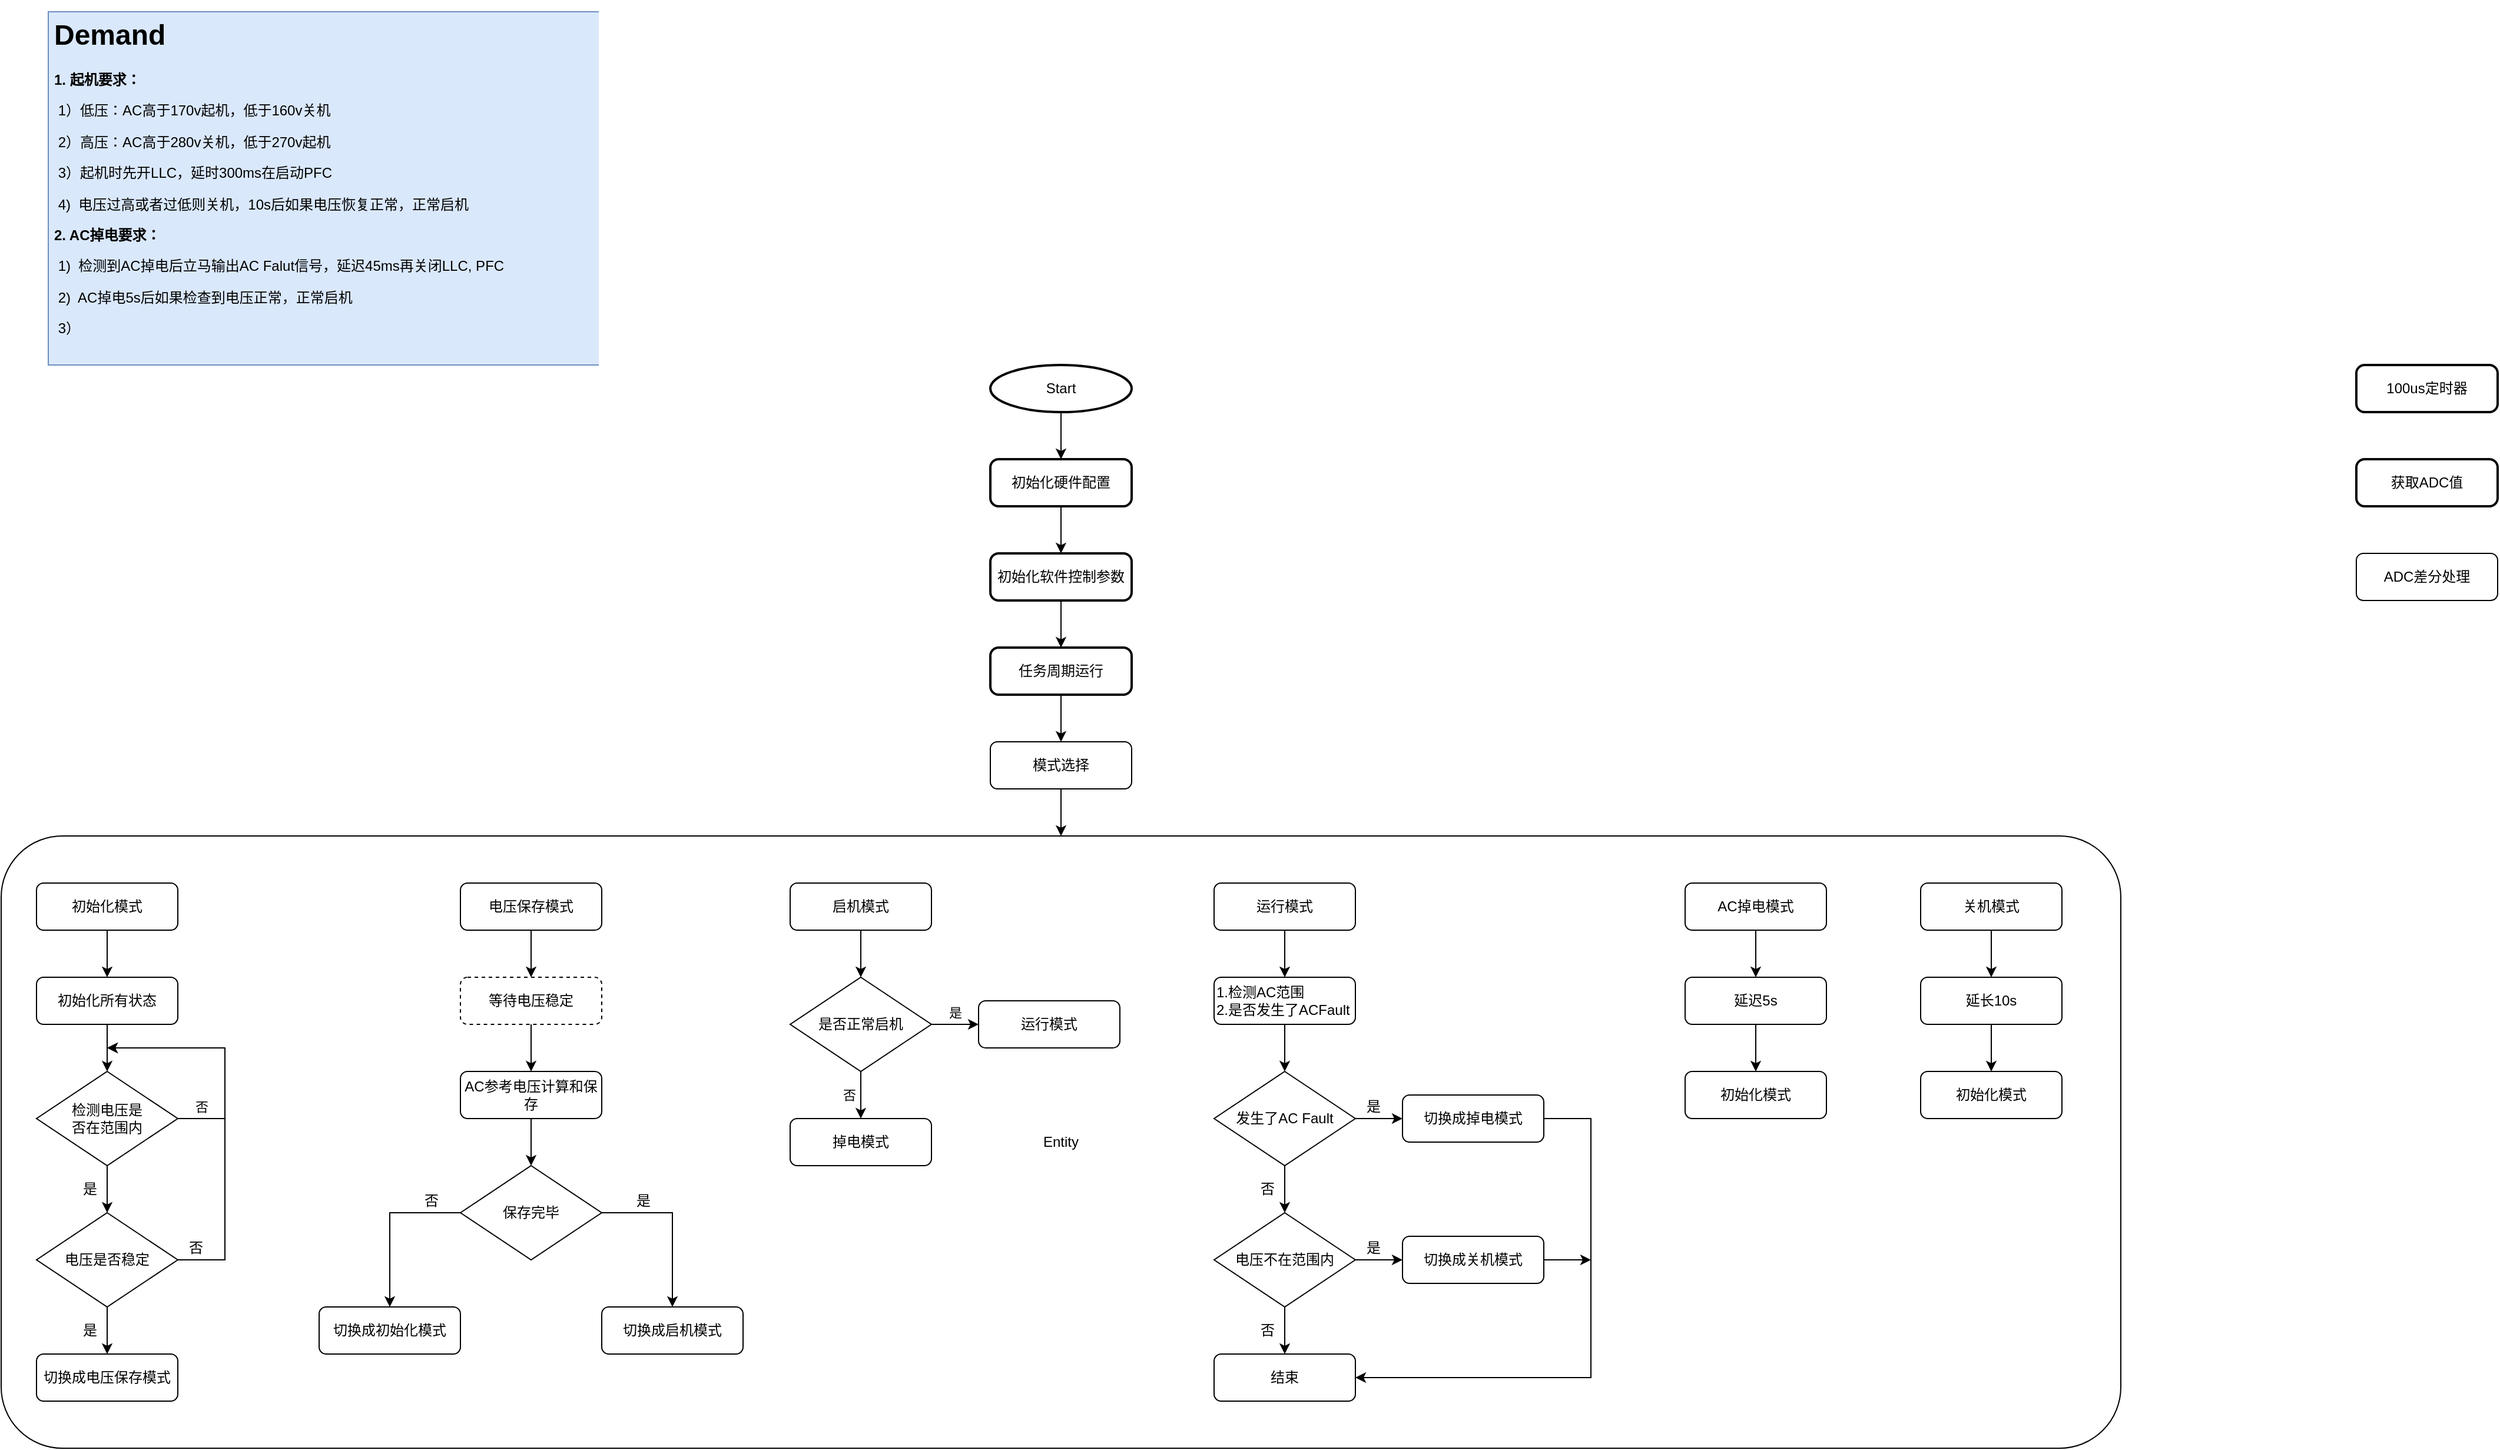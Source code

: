 <mxfile version="14.9.4" type="github">
  <diagram id="FkdGeQBSonSTlXjmpzyH" name="第 1 页">
    <mxGraphModel dx="2222" dy="1572" grid="1" gridSize="10" guides="1" tooltips="1" connect="1" arrows="1" fold="1" page="0" pageScale="1" pageWidth="827" pageHeight="1169" math="0" shadow="0">
      <root>
        <mxCell id="0" />
        <mxCell id="1" parent="0" />
        <mxCell id="m8ClAyKZfbKNbTJmOmOb-88" value="" style="edgeStyle=orthogonalEdgeStyle;rounded=0;orthogonalLoop=1;jettySize=auto;html=1;" edge="1" parent="1" source="m8ClAyKZfbKNbTJmOmOb-1" target="m8ClAyKZfbKNbTJmOmOb-4">
          <mxGeometry relative="1" as="geometry" />
        </mxCell>
        <mxCell id="m8ClAyKZfbKNbTJmOmOb-1" value="Start" style="strokeWidth=2;html=1;shape=mxgraph.flowchart.start_1;whiteSpace=wrap;" vertex="1" parent="1">
          <mxGeometry x="200" y="-160" width="120" height="40" as="geometry" />
        </mxCell>
        <mxCell id="m8ClAyKZfbKNbTJmOmOb-3" value="&lt;h1&gt;Demand&lt;/h1&gt;&lt;p&gt;&lt;b&gt;1.&amp;nbsp;起机要求：&lt;/b&gt;&lt;/p&gt;&lt;p&gt;&lt;span&gt;&lt;span style=&quot;white-space: pre&quot;&gt;	&lt;/span&gt;1）低压：AC高于170v起机，低于160v关机&lt;/span&gt;&lt;/p&gt;&lt;p&gt;&lt;span&gt;&lt;span style=&quot;white-space: pre&quot;&gt;	&lt;/span&gt;2）高压：AC高于280v关机，低于270v起机&lt;/span&gt;&lt;/p&gt;&lt;p&gt;&lt;span&gt;&lt;span style=&quot;white-space: pre&quot;&gt;	&lt;/span&gt;3）起机时先开LLC，延时300ms在启动PFC&lt;br&gt;&lt;/span&gt;&lt;/p&gt;&lt;p&gt;&lt;span&gt;&lt;span style=&quot;white-space: pre&quot;&gt;	&lt;/span&gt;4)&amp;nbsp; 电压过高或者过低则关机，10s后如果电压恢复正常，正常启机&lt;br&gt;&lt;/span&gt;&lt;/p&gt;&lt;p&gt;&lt;span&gt;&lt;b&gt;2. AC掉电要求：&lt;/b&gt;&lt;/span&gt;&lt;/p&gt;&lt;p&gt;&lt;span&gt;&lt;span style=&quot;white-space: pre&quot;&gt;&lt;span style=&quot;white-space: pre&quot;&gt;	&lt;/span&gt;1)  检测到AC掉电后立马输出AC Falut信号，延迟45ms再关闭LLC, PFC	&lt;/span&gt;&lt;br&gt;&lt;/span&gt;&lt;/p&gt;&lt;p&gt;&lt;span&gt;&lt;span style=&quot;white-space: pre&quot;&gt;	&lt;/span&gt;2)&amp;nbsp; AC掉电5s后如果检查到电压正常，正常启机&lt;br&gt;&lt;/span&gt;&lt;/p&gt;&lt;p&gt;&lt;span&gt;&lt;span style=&quot;white-space: pre&quot;&gt;	&lt;/span&gt;3）&lt;br&gt;&lt;/span&gt;&lt;/p&gt;" style="text;html=1;strokeColor=#6c8ebf;fillColor=#dae8fc;spacing=5;spacingTop=-20;whiteSpace=wrap;overflow=hidden;rounded=0;" vertex="1" parent="1">
          <mxGeometry x="-600" y="-460" width="500" height="300" as="geometry" />
        </mxCell>
        <mxCell id="m8ClAyKZfbKNbTJmOmOb-89" value="" style="edgeStyle=orthogonalEdgeStyle;rounded=0;orthogonalLoop=1;jettySize=auto;html=1;" edge="1" parent="1" source="m8ClAyKZfbKNbTJmOmOb-4" target="m8ClAyKZfbKNbTJmOmOb-5">
          <mxGeometry relative="1" as="geometry" />
        </mxCell>
        <mxCell id="m8ClAyKZfbKNbTJmOmOb-4" value="初始化硬件配置" style="rounded=1;whiteSpace=wrap;html=1;absoluteArcSize=1;arcSize=14;strokeWidth=2;" vertex="1" parent="1">
          <mxGeometry x="200" y="-80" width="120" height="40" as="geometry" />
        </mxCell>
        <mxCell id="m8ClAyKZfbKNbTJmOmOb-90" value="" style="edgeStyle=orthogonalEdgeStyle;rounded=0;orthogonalLoop=1;jettySize=auto;html=1;" edge="1" parent="1" source="m8ClAyKZfbKNbTJmOmOb-5" target="m8ClAyKZfbKNbTJmOmOb-6">
          <mxGeometry relative="1" as="geometry" />
        </mxCell>
        <mxCell id="m8ClAyKZfbKNbTJmOmOb-5" value="初始化软件控制参数" style="rounded=1;whiteSpace=wrap;html=1;absoluteArcSize=1;arcSize=14;strokeWidth=2;" vertex="1" parent="1">
          <mxGeometry x="200" width="120" height="40" as="geometry" />
        </mxCell>
        <mxCell id="m8ClAyKZfbKNbTJmOmOb-91" value="" style="edgeStyle=orthogonalEdgeStyle;rounded=0;orthogonalLoop=1;jettySize=auto;html=1;" edge="1" parent="1" source="m8ClAyKZfbKNbTJmOmOb-6" target="m8ClAyKZfbKNbTJmOmOb-33">
          <mxGeometry relative="1" as="geometry" />
        </mxCell>
        <mxCell id="m8ClAyKZfbKNbTJmOmOb-6" value="任务周期运行" style="rounded=1;whiteSpace=wrap;html=1;absoluteArcSize=1;arcSize=14;strokeWidth=2;" vertex="1" parent="1">
          <mxGeometry x="200" y="80" width="120" height="40" as="geometry" />
        </mxCell>
        <mxCell id="m8ClAyKZfbKNbTJmOmOb-7" value="100us定时器" style="rounded=1;whiteSpace=wrap;html=1;absoluteArcSize=1;arcSize=14;strokeWidth=2;" vertex="1" parent="1">
          <mxGeometry x="1360" y="-160" width="120" height="40" as="geometry" />
        </mxCell>
        <mxCell id="m8ClAyKZfbKNbTJmOmOb-8" value="获取ADC值" style="rounded=1;whiteSpace=wrap;html=1;absoluteArcSize=1;arcSize=14;strokeWidth=2;" vertex="1" parent="1">
          <mxGeometry x="1360" y="-80" width="120" height="40" as="geometry" />
        </mxCell>
        <mxCell id="m8ClAyKZfbKNbTJmOmOb-57" value="" style="edgeStyle=orthogonalEdgeStyle;rounded=0;orthogonalLoop=1;jettySize=auto;html=1;" edge="1" parent="1" source="m8ClAyKZfbKNbTJmOmOb-10" target="m8ClAyKZfbKNbTJmOmOb-52">
          <mxGeometry relative="1" as="geometry" />
        </mxCell>
        <mxCell id="m8ClAyKZfbKNbTJmOmOb-10" value="电压保存模式" style="rounded=1;whiteSpace=wrap;html=1;" vertex="1" parent="1">
          <mxGeometry x="-250" y="280" width="120" height="40" as="geometry" />
        </mxCell>
        <mxCell id="m8ClAyKZfbKNbTJmOmOb-43" value="" style="edgeStyle=orthogonalEdgeStyle;rounded=0;orthogonalLoop=1;jettySize=auto;html=1;" edge="1" parent="1" source="m8ClAyKZfbKNbTJmOmOb-11" target="m8ClAyKZfbKNbTJmOmOb-12">
          <mxGeometry relative="1" as="geometry" />
        </mxCell>
        <mxCell id="m8ClAyKZfbKNbTJmOmOb-11" value="初始化模式" style="rounded=1;whiteSpace=wrap;html=1;" vertex="1" parent="1">
          <mxGeometry x="-610" y="280" width="120" height="40" as="geometry" />
        </mxCell>
        <mxCell id="m8ClAyKZfbKNbTJmOmOb-44" value="" style="edgeStyle=orthogonalEdgeStyle;rounded=0;orthogonalLoop=1;jettySize=auto;html=1;" edge="1" parent="1" source="m8ClAyKZfbKNbTJmOmOb-12" target="m8ClAyKZfbKNbTJmOmOb-41">
          <mxGeometry relative="1" as="geometry" />
        </mxCell>
        <mxCell id="m8ClAyKZfbKNbTJmOmOb-12" value="初始化所有状态" style="rounded=1;whiteSpace=wrap;html=1;" vertex="1" parent="1">
          <mxGeometry x="-610" y="360" width="120" height="40" as="geometry" />
        </mxCell>
        <mxCell id="m8ClAyKZfbKNbTJmOmOb-59" value="" style="edgeStyle=orthogonalEdgeStyle;rounded=0;orthogonalLoop=1;jettySize=auto;html=1;" edge="1" parent="1" source="m8ClAyKZfbKNbTJmOmOb-13" target="m8ClAyKZfbKNbTJmOmOb-53">
          <mxGeometry relative="1" as="geometry" />
        </mxCell>
        <mxCell id="m8ClAyKZfbKNbTJmOmOb-13" value="&lt;span&gt;AC参考电压计算和保存&lt;/span&gt;" style="rounded=1;whiteSpace=wrap;html=1;" vertex="1" parent="1">
          <mxGeometry x="-250" y="440" width="120" height="40" as="geometry" />
        </mxCell>
        <mxCell id="m8ClAyKZfbKNbTJmOmOb-38" value="" style="edgeStyle=orthogonalEdgeStyle;rounded=0;orthogonalLoop=1;jettySize=auto;html=1;" edge="1" parent="1" source="m8ClAyKZfbKNbTJmOmOb-14" target="m8ClAyKZfbKNbTJmOmOb-34">
          <mxGeometry relative="1" as="geometry" />
        </mxCell>
        <mxCell id="m8ClAyKZfbKNbTJmOmOb-14" value="启机模式" style="rounded=1;whiteSpace=wrap;html=1;" vertex="1" parent="1">
          <mxGeometry x="30" y="280" width="120" height="40" as="geometry" />
        </mxCell>
        <mxCell id="m8ClAyKZfbKNbTJmOmOb-15" value="运行模式" style="rounded=1;whiteSpace=wrap;html=1;" vertex="1" parent="1">
          <mxGeometry x="190" y="380" width="120" height="40" as="geometry" />
        </mxCell>
        <mxCell id="m8ClAyKZfbKNbTJmOmOb-18" value="" style="edgeStyle=orthogonalEdgeStyle;rounded=0;orthogonalLoop=1;jettySize=auto;html=1;" edge="1" parent="1" source="m8ClAyKZfbKNbTJmOmOb-16" target="m8ClAyKZfbKNbTJmOmOb-17">
          <mxGeometry relative="1" as="geometry" />
        </mxCell>
        <mxCell id="m8ClAyKZfbKNbTJmOmOb-16" value="AC掉电模式" style="rounded=1;whiteSpace=wrap;html=1;" vertex="1" parent="1">
          <mxGeometry x="790" y="280" width="120" height="40" as="geometry" />
        </mxCell>
        <mxCell id="m8ClAyKZfbKNbTJmOmOb-80" value="" style="edgeStyle=orthogonalEdgeStyle;rounded=0;orthogonalLoop=1;jettySize=auto;html=1;" edge="1" parent="1" source="m8ClAyKZfbKNbTJmOmOb-17" target="m8ClAyKZfbKNbTJmOmOb-78">
          <mxGeometry relative="1" as="geometry" />
        </mxCell>
        <mxCell id="m8ClAyKZfbKNbTJmOmOb-17" value="延迟5s" style="whiteSpace=wrap;html=1;rounded=1;" vertex="1" parent="1">
          <mxGeometry x="790" y="360" width="120" height="40" as="geometry" />
        </mxCell>
        <mxCell id="m8ClAyKZfbKNbTJmOmOb-83" value="" style="edgeStyle=orthogonalEdgeStyle;rounded=0;orthogonalLoop=1;jettySize=auto;html=1;" edge="1" parent="1" source="m8ClAyKZfbKNbTJmOmOb-19" target="m8ClAyKZfbKNbTJmOmOb-20">
          <mxGeometry relative="1" as="geometry" />
        </mxCell>
        <mxCell id="m8ClAyKZfbKNbTJmOmOb-19" value="运行模式" style="rounded=1;whiteSpace=wrap;html=1;" vertex="1" parent="1">
          <mxGeometry x="390" y="280" width="120" height="40" as="geometry" />
        </mxCell>
        <mxCell id="m8ClAyKZfbKNbTJmOmOb-28" style="edgeStyle=orthogonalEdgeStyle;rounded=0;orthogonalLoop=1;jettySize=auto;html=1;exitX=0.5;exitY=1;exitDx=0;exitDy=0;entryX=0.5;entryY=0;entryDx=0;entryDy=0;" edge="1" parent="1" source="m8ClAyKZfbKNbTJmOmOb-20" target="m8ClAyKZfbKNbTJmOmOb-21">
          <mxGeometry relative="1" as="geometry" />
        </mxCell>
        <mxCell id="m8ClAyKZfbKNbTJmOmOb-20" value="1.检测AC范围&lt;br&gt;&lt;div&gt;&lt;span&gt;2.是否发生了ACFault&lt;/span&gt;&lt;/div&gt;" style="rounded=1;whiteSpace=wrap;html=1;align=left;" vertex="1" parent="1">
          <mxGeometry x="390" y="360" width="120" height="40" as="geometry" />
        </mxCell>
        <mxCell id="m8ClAyKZfbKNbTJmOmOb-29" style="edgeStyle=orthogonalEdgeStyle;rounded=0;orthogonalLoop=1;jettySize=auto;html=1;exitX=1;exitY=0.5;exitDx=0;exitDy=0;entryX=0;entryY=0.5;entryDx=0;entryDy=0;" edge="1" parent="1" source="m8ClAyKZfbKNbTJmOmOb-21" target="m8ClAyKZfbKNbTJmOmOb-27">
          <mxGeometry relative="1" as="geometry" />
        </mxCell>
        <mxCell id="m8ClAyKZfbKNbTJmOmOb-30" style="edgeStyle=orthogonalEdgeStyle;rounded=0;orthogonalLoop=1;jettySize=auto;html=1;exitX=0.5;exitY=1;exitDx=0;exitDy=0;entryX=0.5;entryY=0;entryDx=0;entryDy=0;" edge="1" parent="1" source="m8ClAyKZfbKNbTJmOmOb-21" target="m8ClAyKZfbKNbTJmOmOb-26">
          <mxGeometry relative="1" as="geometry" />
        </mxCell>
        <mxCell id="m8ClAyKZfbKNbTJmOmOb-21" value="发生了AC&amp;nbsp;Fault" style="rhombus;whiteSpace=wrap;html=1;" vertex="1" parent="1">
          <mxGeometry x="390" y="440" width="120" height="80" as="geometry" />
        </mxCell>
        <mxCell id="m8ClAyKZfbKNbTJmOmOb-39" style="edgeStyle=orthogonalEdgeStyle;rounded=0;orthogonalLoop=1;jettySize=auto;html=1;exitX=1;exitY=0.5;exitDx=0;exitDy=0;" edge="1" parent="1" source="m8ClAyKZfbKNbTJmOmOb-23">
          <mxGeometry relative="1" as="geometry">
            <mxPoint x="710" y="600" as="targetPoint" />
          </mxGeometry>
        </mxCell>
        <mxCell id="m8ClAyKZfbKNbTJmOmOb-23" value="&lt;span&gt;切换成关机模式&lt;/span&gt;" style="rounded=1;whiteSpace=wrap;html=1;" vertex="1" parent="1">
          <mxGeometry x="550" y="580" width="120" height="40" as="geometry" />
        </mxCell>
        <mxCell id="m8ClAyKZfbKNbTJmOmOb-81" value="" style="edgeStyle=orthogonalEdgeStyle;rounded=0;orthogonalLoop=1;jettySize=auto;html=1;" edge="1" parent="1" source="m8ClAyKZfbKNbTJmOmOb-24" target="m8ClAyKZfbKNbTJmOmOb-25">
          <mxGeometry relative="1" as="geometry" />
        </mxCell>
        <mxCell id="m8ClAyKZfbKNbTJmOmOb-24" value="关机模式" style="rounded=1;whiteSpace=wrap;html=1;" vertex="1" parent="1">
          <mxGeometry x="990" y="280" width="120" height="40" as="geometry" />
        </mxCell>
        <mxCell id="m8ClAyKZfbKNbTJmOmOb-82" value="" style="edgeStyle=orthogonalEdgeStyle;rounded=0;orthogonalLoop=1;jettySize=auto;html=1;" edge="1" parent="1" source="m8ClAyKZfbKNbTJmOmOb-25" target="m8ClAyKZfbKNbTJmOmOb-79">
          <mxGeometry relative="1" as="geometry" />
        </mxCell>
        <mxCell id="m8ClAyKZfbKNbTJmOmOb-25" value="延长10s" style="rounded=1;whiteSpace=wrap;html=1;" vertex="1" parent="1">
          <mxGeometry x="990" y="360" width="120" height="40" as="geometry" />
        </mxCell>
        <mxCell id="m8ClAyKZfbKNbTJmOmOb-31" value="" style="edgeStyle=orthogonalEdgeStyle;rounded=0;orthogonalLoop=1;jettySize=auto;html=1;" edge="1" parent="1" source="m8ClAyKZfbKNbTJmOmOb-26" target="m8ClAyKZfbKNbTJmOmOb-23">
          <mxGeometry relative="1" as="geometry" />
        </mxCell>
        <mxCell id="m8ClAyKZfbKNbTJmOmOb-84" style="edgeStyle=orthogonalEdgeStyle;rounded=0;orthogonalLoop=1;jettySize=auto;html=1;exitX=0.5;exitY=1;exitDx=0;exitDy=0;" edge="1" parent="1" source="m8ClAyKZfbKNbTJmOmOb-26">
          <mxGeometry relative="1" as="geometry">
            <mxPoint x="450" y="680" as="targetPoint" />
          </mxGeometry>
        </mxCell>
        <mxCell id="m8ClAyKZfbKNbTJmOmOb-26" value="电压不在范围内" style="rhombus;whiteSpace=wrap;html=1;" vertex="1" parent="1">
          <mxGeometry x="390" y="560" width="120" height="80" as="geometry" />
        </mxCell>
        <mxCell id="m8ClAyKZfbKNbTJmOmOb-32" style="edgeStyle=orthogonalEdgeStyle;rounded=0;orthogonalLoop=1;jettySize=auto;html=1;exitX=1;exitY=0.5;exitDx=0;exitDy=0;entryX=1;entryY=0.5;entryDx=0;entryDy=0;" edge="1" parent="1" source="m8ClAyKZfbKNbTJmOmOb-27" target="m8ClAyKZfbKNbTJmOmOb-86">
          <mxGeometry relative="1" as="geometry">
            <mxPoint x="710" y="680" as="targetPoint" />
            <Array as="points">
              <mxPoint x="710" y="480" />
              <mxPoint x="710" y="700" />
            </Array>
          </mxGeometry>
        </mxCell>
        <mxCell id="m8ClAyKZfbKNbTJmOmOb-27" value="切换成掉电模式" style="rounded=1;whiteSpace=wrap;html=1;" vertex="1" parent="1">
          <mxGeometry x="550" y="460" width="120" height="40" as="geometry" />
        </mxCell>
        <mxCell id="m8ClAyKZfbKNbTJmOmOb-92" value="" style="edgeStyle=orthogonalEdgeStyle;rounded=0;orthogonalLoop=1;jettySize=auto;html=1;" edge="1" parent="1" source="m8ClAyKZfbKNbTJmOmOb-33" target="m8ClAyKZfbKNbTJmOmOb-87">
          <mxGeometry relative="1" as="geometry" />
        </mxCell>
        <mxCell id="m8ClAyKZfbKNbTJmOmOb-33" value="模式选择" style="rounded=1;whiteSpace=wrap;html=1;" vertex="1" parent="1">
          <mxGeometry x="200" y="160" width="120" height="40" as="geometry" />
        </mxCell>
        <mxCell id="m8ClAyKZfbKNbTJmOmOb-36" value="否" style="edgeStyle=orthogonalEdgeStyle;rounded=0;orthogonalLoop=1;jettySize=auto;html=1;" edge="1" parent="1" source="m8ClAyKZfbKNbTJmOmOb-34" target="m8ClAyKZfbKNbTJmOmOb-35">
          <mxGeometry y="-10" relative="1" as="geometry">
            <mxPoint as="offset" />
          </mxGeometry>
        </mxCell>
        <mxCell id="m8ClAyKZfbKNbTJmOmOb-37" value="是" style="edgeStyle=orthogonalEdgeStyle;rounded=0;orthogonalLoop=1;jettySize=auto;html=1;" edge="1" parent="1" source="m8ClAyKZfbKNbTJmOmOb-34" target="m8ClAyKZfbKNbTJmOmOb-15">
          <mxGeometry y="10" relative="1" as="geometry">
            <mxPoint as="offset" />
          </mxGeometry>
        </mxCell>
        <mxCell id="m8ClAyKZfbKNbTJmOmOb-34" value="是否正常启机" style="rhombus;whiteSpace=wrap;html=1;" vertex="1" parent="1">
          <mxGeometry x="30" y="360" width="120" height="80" as="geometry" />
        </mxCell>
        <mxCell id="m8ClAyKZfbKNbTJmOmOb-35" value="掉电模式" style="rounded=1;whiteSpace=wrap;html=1;" vertex="1" parent="1">
          <mxGeometry x="30" y="480" width="120" height="40" as="geometry" />
        </mxCell>
        <mxCell id="m8ClAyKZfbKNbTJmOmOb-46" style="edgeStyle=orthogonalEdgeStyle;rounded=0;orthogonalLoop=1;jettySize=auto;html=1;exitX=1;exitY=0.5;exitDx=0;exitDy=0;" edge="1" parent="1" source="m8ClAyKZfbKNbTJmOmOb-41">
          <mxGeometry relative="1" as="geometry">
            <mxPoint x="-550" y="420" as="targetPoint" />
            <Array as="points">
              <mxPoint x="-450" y="480" />
              <mxPoint x="-450" y="420" />
            </Array>
          </mxGeometry>
        </mxCell>
        <mxCell id="m8ClAyKZfbKNbTJmOmOb-47" value="否" style="edgeLabel;html=1;align=center;verticalAlign=middle;resizable=0;points=[];" vertex="1" connectable="0" parent="m8ClAyKZfbKNbTJmOmOb-46">
          <mxGeometry x="-0.7" y="-4" relative="1" as="geometry">
            <mxPoint x="-10" y="-14" as="offset" />
          </mxGeometry>
        </mxCell>
        <mxCell id="m8ClAyKZfbKNbTJmOmOb-72" value="" style="edgeStyle=orthogonalEdgeStyle;rounded=0;orthogonalLoop=1;jettySize=auto;html=1;" edge="1" parent="1" source="m8ClAyKZfbKNbTJmOmOb-41" target="m8ClAyKZfbKNbTJmOmOb-70">
          <mxGeometry relative="1" as="geometry" />
        </mxCell>
        <mxCell id="m8ClAyKZfbKNbTJmOmOb-41" value="检测电压是&lt;br&gt;否在范围内" style="rhombus;whiteSpace=wrap;html=1;" vertex="1" parent="1">
          <mxGeometry x="-610" y="440" width="120" height="80" as="geometry" />
        </mxCell>
        <mxCell id="m8ClAyKZfbKNbTJmOmOb-42" value="切换成电压保存模式" style="rounded=1;whiteSpace=wrap;html=1;" vertex="1" parent="1">
          <mxGeometry x="-610" y="680" width="120" height="40" as="geometry" />
        </mxCell>
        <mxCell id="m8ClAyKZfbKNbTJmOmOb-48" value="是" style="text;html=1;align=center;verticalAlign=middle;resizable=0;points=[];autosize=1;strokeColor=none;" vertex="1" parent="1">
          <mxGeometry x="510" y="460" width="30" height="20" as="geometry" />
        </mxCell>
        <mxCell id="m8ClAyKZfbKNbTJmOmOb-49" value="是" style="text;html=1;align=center;verticalAlign=middle;resizable=0;points=[];autosize=1;strokeColor=none;" vertex="1" parent="1">
          <mxGeometry x="510" y="580" width="30" height="20" as="geometry" />
        </mxCell>
        <mxCell id="m8ClAyKZfbKNbTJmOmOb-50" value="否" style="text;html=1;align=center;verticalAlign=middle;resizable=0;points=[];autosize=1;strokeColor=none;" vertex="1" parent="1">
          <mxGeometry x="420" y="530" width="30" height="20" as="geometry" />
        </mxCell>
        <mxCell id="m8ClAyKZfbKNbTJmOmOb-58" value="" style="edgeStyle=orthogonalEdgeStyle;rounded=0;orthogonalLoop=1;jettySize=auto;html=1;" edge="1" parent="1" source="m8ClAyKZfbKNbTJmOmOb-52" target="m8ClAyKZfbKNbTJmOmOb-13">
          <mxGeometry relative="1" as="geometry" />
        </mxCell>
        <mxCell id="m8ClAyKZfbKNbTJmOmOb-52" value="等待电压稳定" style="rounded=1;whiteSpace=wrap;html=1;dashed=1;" vertex="1" parent="1">
          <mxGeometry x="-250" y="360" width="120" height="40" as="geometry" />
        </mxCell>
        <mxCell id="m8ClAyKZfbKNbTJmOmOb-63" style="edgeStyle=orthogonalEdgeStyle;rounded=0;orthogonalLoop=1;jettySize=auto;html=1;exitX=0;exitY=0.5;exitDx=0;exitDy=0;entryX=0.5;entryY=0;entryDx=0;entryDy=0;" edge="1" parent="1" source="m8ClAyKZfbKNbTJmOmOb-53" target="m8ClAyKZfbKNbTJmOmOb-62">
          <mxGeometry relative="1" as="geometry" />
        </mxCell>
        <mxCell id="m8ClAyKZfbKNbTJmOmOb-67" style="edgeStyle=orthogonalEdgeStyle;rounded=0;orthogonalLoop=1;jettySize=auto;html=1;exitX=1;exitY=0.5;exitDx=0;exitDy=0;entryX=0.5;entryY=0;entryDx=0;entryDy=0;" edge="1" parent="1" source="m8ClAyKZfbKNbTJmOmOb-53" target="m8ClAyKZfbKNbTJmOmOb-54">
          <mxGeometry relative="1" as="geometry" />
        </mxCell>
        <mxCell id="m8ClAyKZfbKNbTJmOmOb-53" value="保存完毕" style="rhombus;whiteSpace=wrap;html=1;" vertex="1" parent="1">
          <mxGeometry x="-250" y="520" width="120" height="80" as="geometry" />
        </mxCell>
        <mxCell id="m8ClAyKZfbKNbTJmOmOb-54" value="切换成启机模式" style="rounded=1;whiteSpace=wrap;html=1;" vertex="1" parent="1">
          <mxGeometry x="-130" y="640" width="120" height="40" as="geometry" />
        </mxCell>
        <mxCell id="m8ClAyKZfbKNbTJmOmOb-60" value="是" style="text;html=1;align=center;verticalAlign=middle;resizable=0;points=[];autosize=1;strokeColor=none;" vertex="1" parent="1">
          <mxGeometry x="-110" y="540" width="30" height="20" as="geometry" />
        </mxCell>
        <mxCell id="m8ClAyKZfbKNbTJmOmOb-61" value="否" style="text;html=1;align=center;verticalAlign=middle;resizable=0;points=[];autosize=1;strokeColor=none;" vertex="1" parent="1">
          <mxGeometry x="-290" y="540" width="30" height="20" as="geometry" />
        </mxCell>
        <mxCell id="m8ClAyKZfbKNbTJmOmOb-62" value="切换成初始化模式" style="rounded=1;whiteSpace=wrap;html=1;" vertex="1" parent="1">
          <mxGeometry x="-370" y="640" width="120" height="40" as="geometry" />
        </mxCell>
        <mxCell id="m8ClAyKZfbKNbTJmOmOb-71" value="" style="edgeStyle=orthogonalEdgeStyle;rounded=0;orthogonalLoop=1;jettySize=auto;html=1;" edge="1" parent="1" source="m8ClAyKZfbKNbTJmOmOb-70" target="m8ClAyKZfbKNbTJmOmOb-42">
          <mxGeometry relative="1" as="geometry" />
        </mxCell>
        <mxCell id="m8ClAyKZfbKNbTJmOmOb-73" style="edgeStyle=orthogonalEdgeStyle;rounded=0;orthogonalLoop=1;jettySize=auto;html=1;exitX=1;exitY=0.5;exitDx=0;exitDy=0;" edge="1" parent="1" source="m8ClAyKZfbKNbTJmOmOb-70">
          <mxGeometry relative="1" as="geometry">
            <mxPoint x="-550" y="420" as="targetPoint" />
            <Array as="points">
              <mxPoint x="-450" y="600" />
              <mxPoint x="-450" y="420" />
            </Array>
          </mxGeometry>
        </mxCell>
        <mxCell id="m8ClAyKZfbKNbTJmOmOb-70" value="电压是否稳定" style="rhombus;whiteSpace=wrap;html=1;" vertex="1" parent="1">
          <mxGeometry x="-610" y="560" width="120" height="80" as="geometry" />
        </mxCell>
        <mxCell id="m8ClAyKZfbKNbTJmOmOb-74" value="是" style="text;html=1;align=center;verticalAlign=middle;resizable=0;points=[];autosize=1;strokeColor=none;" vertex="1" parent="1">
          <mxGeometry x="-580" y="530" width="30" height="20" as="geometry" />
        </mxCell>
        <mxCell id="m8ClAyKZfbKNbTJmOmOb-75" value="否" style="text;html=1;align=center;verticalAlign=middle;resizable=0;points=[];autosize=1;strokeColor=none;" vertex="1" parent="1">
          <mxGeometry x="-490" y="580" width="30" height="20" as="geometry" />
        </mxCell>
        <mxCell id="m8ClAyKZfbKNbTJmOmOb-76" value="是" style="text;html=1;align=center;verticalAlign=middle;resizable=0;points=[];autosize=1;strokeColor=none;" vertex="1" parent="1">
          <mxGeometry x="-580" y="650" width="30" height="20" as="geometry" />
        </mxCell>
        <mxCell id="m8ClAyKZfbKNbTJmOmOb-78" value="初始化模式" style="rounded=1;whiteSpace=wrap;html=1;fillColor=#ffffff;" vertex="1" parent="1">
          <mxGeometry x="790" y="440" width="120" height="40" as="geometry" />
        </mxCell>
        <mxCell id="m8ClAyKZfbKNbTJmOmOb-79" value="初始化模式" style="rounded=1;whiteSpace=wrap;html=1;fillColor=#ffffff;" vertex="1" parent="1">
          <mxGeometry x="990" y="440" width="120" height="40" as="geometry" />
        </mxCell>
        <mxCell id="m8ClAyKZfbKNbTJmOmOb-85" value="否" style="text;html=1;align=center;verticalAlign=middle;resizable=0;points=[];autosize=1;strokeColor=none;" vertex="1" parent="1">
          <mxGeometry x="420" y="650" width="30" height="20" as="geometry" />
        </mxCell>
        <mxCell id="m8ClAyKZfbKNbTJmOmOb-86" value="结束" style="rounded=1;whiteSpace=wrap;html=1;fillColor=#ffffff;" vertex="1" parent="1">
          <mxGeometry x="390" y="680" width="120" height="40" as="geometry" />
        </mxCell>
        <mxCell id="m8ClAyKZfbKNbTJmOmOb-87" value="Entity" style="rounded=1;arcSize=10;whiteSpace=wrap;html=1;align=center;fillColor=none;" vertex="1" parent="1">
          <mxGeometry x="-640" y="240" width="1800" height="520" as="geometry" />
        </mxCell>
        <mxCell id="m8ClAyKZfbKNbTJmOmOb-94" value="ADC差分处理" style="rounded=1;whiteSpace=wrap;html=1;" vertex="1" parent="1">
          <mxGeometry x="1360" width="120" height="40" as="geometry" />
        </mxCell>
      </root>
    </mxGraphModel>
  </diagram>
</mxfile>
